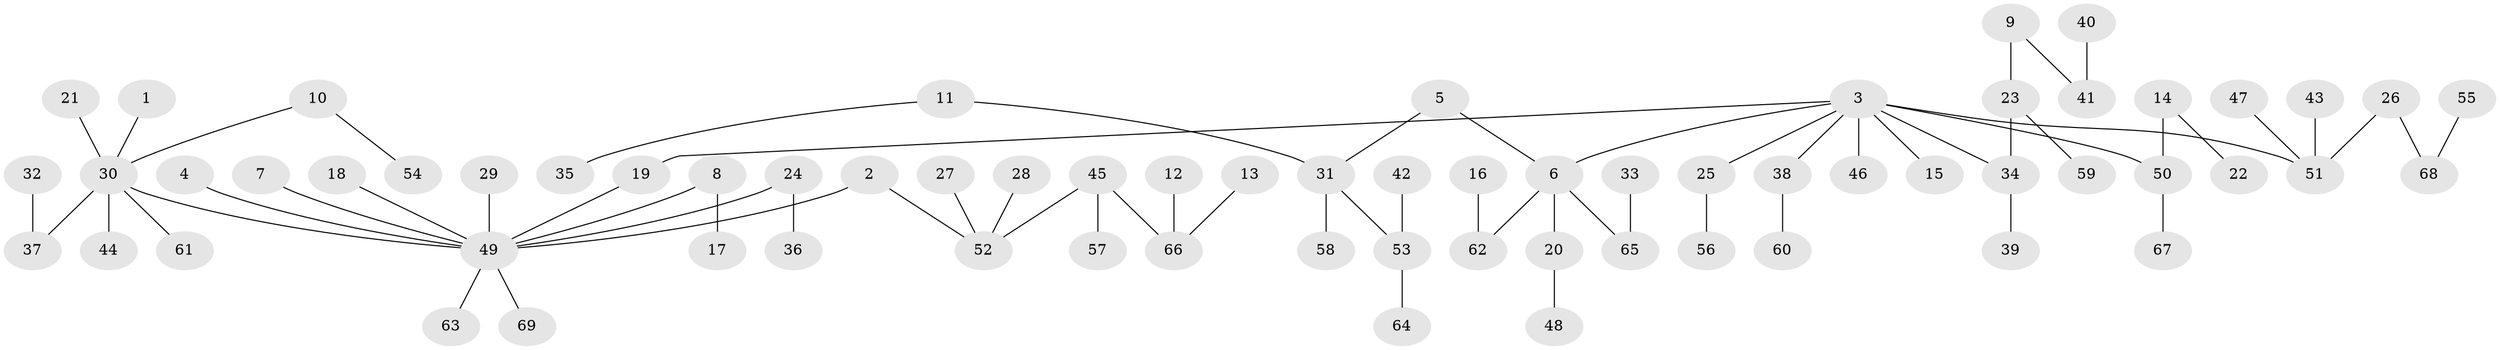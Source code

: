 // original degree distribution, {2: 0.27007299270072993, 8: 0.0072992700729927005, 10: 0.0072992700729927005, 3: 0.10948905109489052, 5: 0.043795620437956206, 1: 0.5036496350364964, 4: 0.043795620437956206, 6: 0.014598540145985401}
// Generated by graph-tools (version 1.1) at 2025/50/03/09/25 03:50:17]
// undirected, 69 vertices, 68 edges
graph export_dot {
graph [start="1"]
  node [color=gray90,style=filled];
  1;
  2;
  3;
  4;
  5;
  6;
  7;
  8;
  9;
  10;
  11;
  12;
  13;
  14;
  15;
  16;
  17;
  18;
  19;
  20;
  21;
  22;
  23;
  24;
  25;
  26;
  27;
  28;
  29;
  30;
  31;
  32;
  33;
  34;
  35;
  36;
  37;
  38;
  39;
  40;
  41;
  42;
  43;
  44;
  45;
  46;
  47;
  48;
  49;
  50;
  51;
  52;
  53;
  54;
  55;
  56;
  57;
  58;
  59;
  60;
  61;
  62;
  63;
  64;
  65;
  66;
  67;
  68;
  69;
  1 -- 30 [weight=1.0];
  2 -- 49 [weight=1.0];
  2 -- 52 [weight=1.0];
  3 -- 6 [weight=1.0];
  3 -- 15 [weight=1.0];
  3 -- 19 [weight=1.0];
  3 -- 25 [weight=1.0];
  3 -- 34 [weight=1.0];
  3 -- 38 [weight=1.0];
  3 -- 46 [weight=1.0];
  3 -- 50 [weight=1.0];
  3 -- 51 [weight=1.0];
  4 -- 49 [weight=1.0];
  5 -- 6 [weight=1.0];
  5 -- 31 [weight=1.0];
  6 -- 20 [weight=1.0];
  6 -- 62 [weight=1.0];
  6 -- 65 [weight=1.0];
  7 -- 49 [weight=1.0];
  8 -- 17 [weight=1.0];
  8 -- 49 [weight=1.0];
  9 -- 23 [weight=1.0];
  9 -- 41 [weight=1.0];
  10 -- 30 [weight=1.0];
  10 -- 54 [weight=1.0];
  11 -- 31 [weight=1.0];
  11 -- 35 [weight=1.0];
  12 -- 66 [weight=1.0];
  13 -- 66 [weight=1.0];
  14 -- 22 [weight=1.0];
  14 -- 50 [weight=1.0];
  16 -- 62 [weight=1.0];
  18 -- 49 [weight=1.0];
  19 -- 49 [weight=1.0];
  20 -- 48 [weight=1.0];
  21 -- 30 [weight=1.0];
  23 -- 34 [weight=1.0];
  23 -- 59 [weight=1.0];
  24 -- 36 [weight=1.0];
  24 -- 49 [weight=1.0];
  25 -- 56 [weight=1.0];
  26 -- 51 [weight=1.0];
  26 -- 68 [weight=1.0];
  27 -- 52 [weight=1.0];
  28 -- 52 [weight=1.0];
  29 -- 49 [weight=1.0];
  30 -- 37 [weight=1.0];
  30 -- 44 [weight=1.0];
  30 -- 49 [weight=1.0];
  30 -- 61 [weight=1.0];
  31 -- 53 [weight=1.0];
  31 -- 58 [weight=1.0];
  32 -- 37 [weight=1.0];
  33 -- 65 [weight=1.0];
  34 -- 39 [weight=1.0];
  38 -- 60 [weight=1.0];
  40 -- 41 [weight=1.0];
  42 -- 53 [weight=1.0];
  43 -- 51 [weight=1.0];
  45 -- 52 [weight=1.0];
  45 -- 57 [weight=1.0];
  45 -- 66 [weight=1.0];
  47 -- 51 [weight=1.0];
  49 -- 63 [weight=1.0];
  49 -- 69 [weight=1.0];
  50 -- 67 [weight=1.0];
  53 -- 64 [weight=1.0];
  55 -- 68 [weight=1.0];
}
